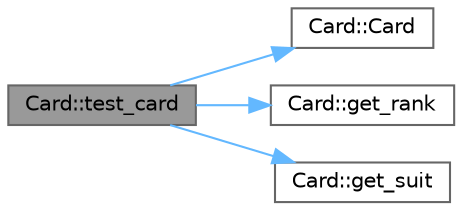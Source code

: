 digraph "Card::test_card"
{
 // INTERACTIVE_SVG=YES
 // LATEX_PDF_SIZE
  bgcolor="transparent";
  edge [fontname=Helvetica,fontsize=10,labelfontname=Helvetica,labelfontsize=10];
  node [fontname=Helvetica,fontsize=10,shape=box,height=0.2,width=0.4];
  rankdir="LR";
  Node1 [id="Node000001",label="Card::test_card",height=0.2,width=0.4,color="gray40", fillcolor="grey60", style="filled", fontcolor="black",tooltip="Tests the Card class functionality."];
  Node1 -> Node2 [id="edge1_Node000001_Node000002",color="steelblue1",style="solid",tooltip=" "];
  Node2 [id="Node000002",label="Card::Card",height=0.2,width=0.4,color="grey40", fillcolor="white", style="filled",URL="$class_card.html#a569e0a5fbe2fc61dfe0105a0ded81059",tooltip="Constructs a Card object with the given suit and rank."];
  Node1 -> Node3 [id="edge2_Node000001_Node000003",color="steelblue1",style="solid",tooltip=" "];
  Node3 [id="Node000003",label="Card::get_rank",height=0.2,width=0.4,color="grey40", fillcolor="white", style="filled",URL="$class_card.html#a9b352ce37c8d4e365b31dee979c35add",tooltip="Gets the rank of the card."];
  Node1 -> Node4 [id="edge3_Node000001_Node000004",color="steelblue1",style="solid",tooltip=" "];
  Node4 [id="Node000004",label="Card::get_suit",height=0.2,width=0.4,color="grey40", fillcolor="white", style="filled",URL="$class_card.html#a74782cc7cdcc2bf7cabc89eaa265805a",tooltip="Gets the suit of the card."];
}
